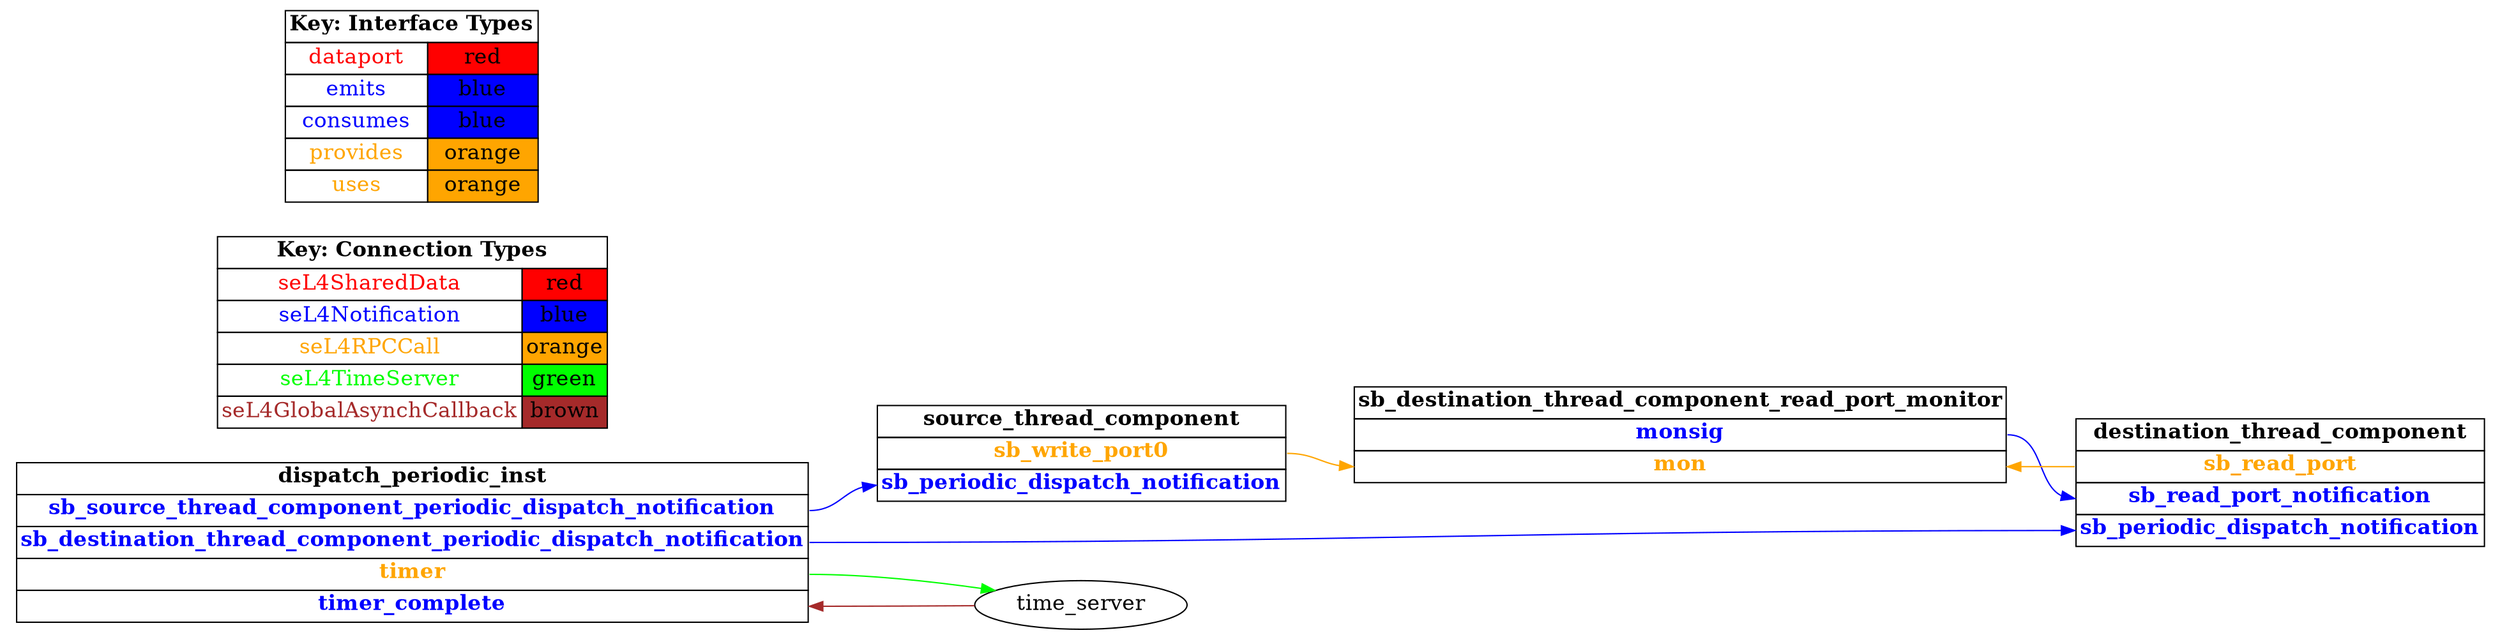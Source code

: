 digraph g {
graph [
  overlap = false,
  rankdir = "LR"
];
node [
  fontsize = "16",
  shape = "ellipse"
];
edge [
];

source_thread_component [
  label=<
    <TABLE BORDER="0" CELLBORDER="1" CELLSPACING="0">
      <TR><TD><B>source_thread_component</B></TD></TR>
      <TR><TD PORT="sb_write_port0"><FONT COLOR="orange"><B>sb_write_port0</B></FONT></TD></TR>
      <TR><TD PORT="sb_periodic_dispatch_notification"><FONT COLOR="blue"><B>sb_periodic_dispatch_notification</B></FONT></TD></TR>"
    </TABLE>
  >
  shape=plaintext
];

sb_destination_thread_component_read_port_monitor [
  label=<
    <TABLE BORDER="0" CELLBORDER="1" CELLSPACING="0">
      <TR><TD><B>sb_destination_thread_component_read_port_monitor</B></TD></TR>
      <TR><TD PORT="monsig"><FONT COLOR="blue"><B>monsig</B></FONT></TD></TR>
      <TR><TD PORT="mon"><FONT COLOR="orange"><B>mon</B></FONT></TD></TR>"
    </TABLE>
  >
  shape=plaintext
];

destination_thread_component [
  label=<
    <TABLE BORDER="0" CELLBORDER="1" CELLSPACING="0">
      <TR><TD><B>destination_thread_component</B></TD></TR>
      <TR><TD PORT="sb_read_port"><FONT COLOR="orange"><B>sb_read_port</B></FONT></TD></TR>
      <TR><TD PORT="sb_read_port_notification"><FONT COLOR="blue"><B>sb_read_port_notification</B></FONT></TD></TR>
      <TR><TD PORT="sb_periodic_dispatch_notification"><FONT COLOR="blue"><B>sb_periodic_dispatch_notification</B></FONT></TD></TR>"
    </TABLE>
  >
  shape=plaintext
];

dispatch_periodic_inst [
  label=<
    <TABLE BORDER="0" CELLBORDER="1" CELLSPACING="0">
      <TR><TD><B>dispatch_periodic_inst</B></TD></TR>
      <TR><TD PORT="sb_source_thread_component_periodic_dispatch_notification"><FONT COLOR="blue"><B>sb_source_thread_component_periodic_dispatch_notification</B></FONT></TD></TR>
      <TR><TD PORT="sb_destination_thread_component_periodic_dispatch_notification"><FONT COLOR="blue"><B>sb_destination_thread_component_periodic_dispatch_notification</B></FONT></TD></TR>
      <TR><TD PORT="timer"><FONT COLOR="orange"><B>timer</B></FONT></TD></TR>
      <TR><TD PORT="timer_complete"><FONT COLOR="blue"><B>timer_complete</B></FONT></TD></TR>"
    </TABLE>
  >
  shape=plaintext
];

connectiontypekey [
  label=<
   <TABLE BORDER="0" CELLBORDER="1" CELLSPACING="0">
     <TR><TD COLSPAN="2"><B>Key: Connection Types</B></TD></TR>
     <TR><TD><FONT COLOR="red">seL4SharedData</FONT></TD><TD BGCOLOR="red">red</TD></TR>
     <TR><TD><FONT COLOR="blue">seL4Notification</FONT></TD><TD BGCOLOR="blue">blue</TD></TR>
     <TR><TD><FONT COLOR="orange">seL4RPCCall</FONT></TD><TD BGCOLOR="orange">orange</TD></TR>
     <TR><TD><FONT COLOR="green">seL4TimeServer</FONT></TD><TD BGCOLOR="green">green</TD></TR>
     <TR><TD><FONT COLOR="brown">seL4GlobalAsynchCallback</FONT></TD><TD BGCOLOR="brown">brown</TD></TR>
   </TABLE>
  >
  shape=plaintext
];

interfacetypekey [
  label=<
   <TABLE BORDER="0" CELLBORDER="1" CELLSPACING="0">
     <TR><TD COLSPAN="2"><B>Key: Interface Types</B></TD></TR>
     <TR><TD><FONT COLOR="red">dataport</FONT></TD><TD BGCOLOR="red">red</TD></TR>
     <TR><TD><FONT COLOR="blue">emits</FONT></TD><TD BGCOLOR="blue">blue</TD></TR>
     <TR><TD><FONT COLOR="blue">consumes</FONT></TD><TD BGCOLOR="blue">blue</TD></TR>
     <TR><TD><FONT COLOR="orange">provides</FONT></TD><TD BGCOLOR="orange">orange</TD></TR>
     <TR><TD><FONT COLOR="orange">uses</FONT></TD><TD BGCOLOR="orange">orange</TD></TR>
   </TABLE>
  >
  shape=plaintext
];

"source_thread_component":sb_write_port0 -> "sb_destination_thread_component_read_port_monitor":mon [
  color="orange"
  //label = "seL4RPCCall"
  id = conn1
];

"destination_thread_component":sb_read_port -> "sb_destination_thread_component_read_port_monitor":mon [
  color="orange"
  //label = "seL4RPCCall"
  id = conn2
];

"sb_destination_thread_component_read_port_monitor":monsig -> "destination_thread_component":sb_read_port_notification [
  color="blue"
  //label = "seL4Notification"
  id = conn3
];

"dispatch_periodic_inst":sb_source_thread_component_periodic_dispatch_notification -> "source_thread_component":sb_periodic_dispatch_notification [
  color="blue"
  //label = "seL4Notification"
  id = conn4
];

"dispatch_periodic_inst":sb_destination_thread_component_periodic_dispatch_notification -> "destination_thread_component":sb_periodic_dispatch_notification [
  color="blue"
  //label = "seL4Notification"
  id = conn5
];

"dispatch_periodic_inst":timer -> "time_server":the_timer [
  color="green"
  //label = "seL4TimeServer"
  id = conn6
];

"time_server":timer_notification -> "dispatch_periodic_inst":timer_complete [
  color="brown"
  //label = "seL4GlobalAsynchCallback"
  id = conn7
];

}